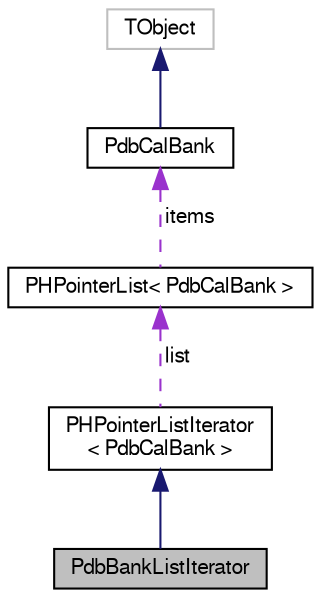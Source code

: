digraph "PdbBankListIterator"
{
  bgcolor="transparent";
  edge [fontname="FreeSans",fontsize="10",labelfontname="FreeSans",labelfontsize="10"];
  node [fontname="FreeSans",fontsize="10",shape=record];
  Node1 [label="PdbBankListIterator",height=0.2,width=0.4,color="black", fillcolor="grey75", style="filled" fontcolor="black"];
  Node2 -> Node1 [dir="back",color="midnightblue",fontsize="10",style="solid",fontname="FreeSans"];
  Node2 [label="PHPointerListIterator\l\< PdbCalBank \>",height=0.2,width=0.4,color="black",URL="$d9/db3/classPHPointerListIterator.html"];
  Node3 -> Node2 [dir="back",color="darkorchid3",fontsize="10",style="dashed",label=" list" ,fontname="FreeSans"];
  Node3 [label="PHPointerList\< PdbCalBank \>",height=0.2,width=0.4,color="black",URL="$d6/d86/classPHPointerList.html"];
  Node4 -> Node3 [dir="back",color="darkorchid3",fontsize="10",style="dashed",label=" items" ,fontname="FreeSans"];
  Node4 [label="PdbCalBank",height=0.2,width=0.4,color="black",URL="$da/d4f/classPdbCalBank.html"];
  Node5 -> Node4 [dir="back",color="midnightblue",fontsize="10",style="solid",fontname="FreeSans"];
  Node5 [label="TObject",height=0.2,width=0.4,color="grey75"];
}
